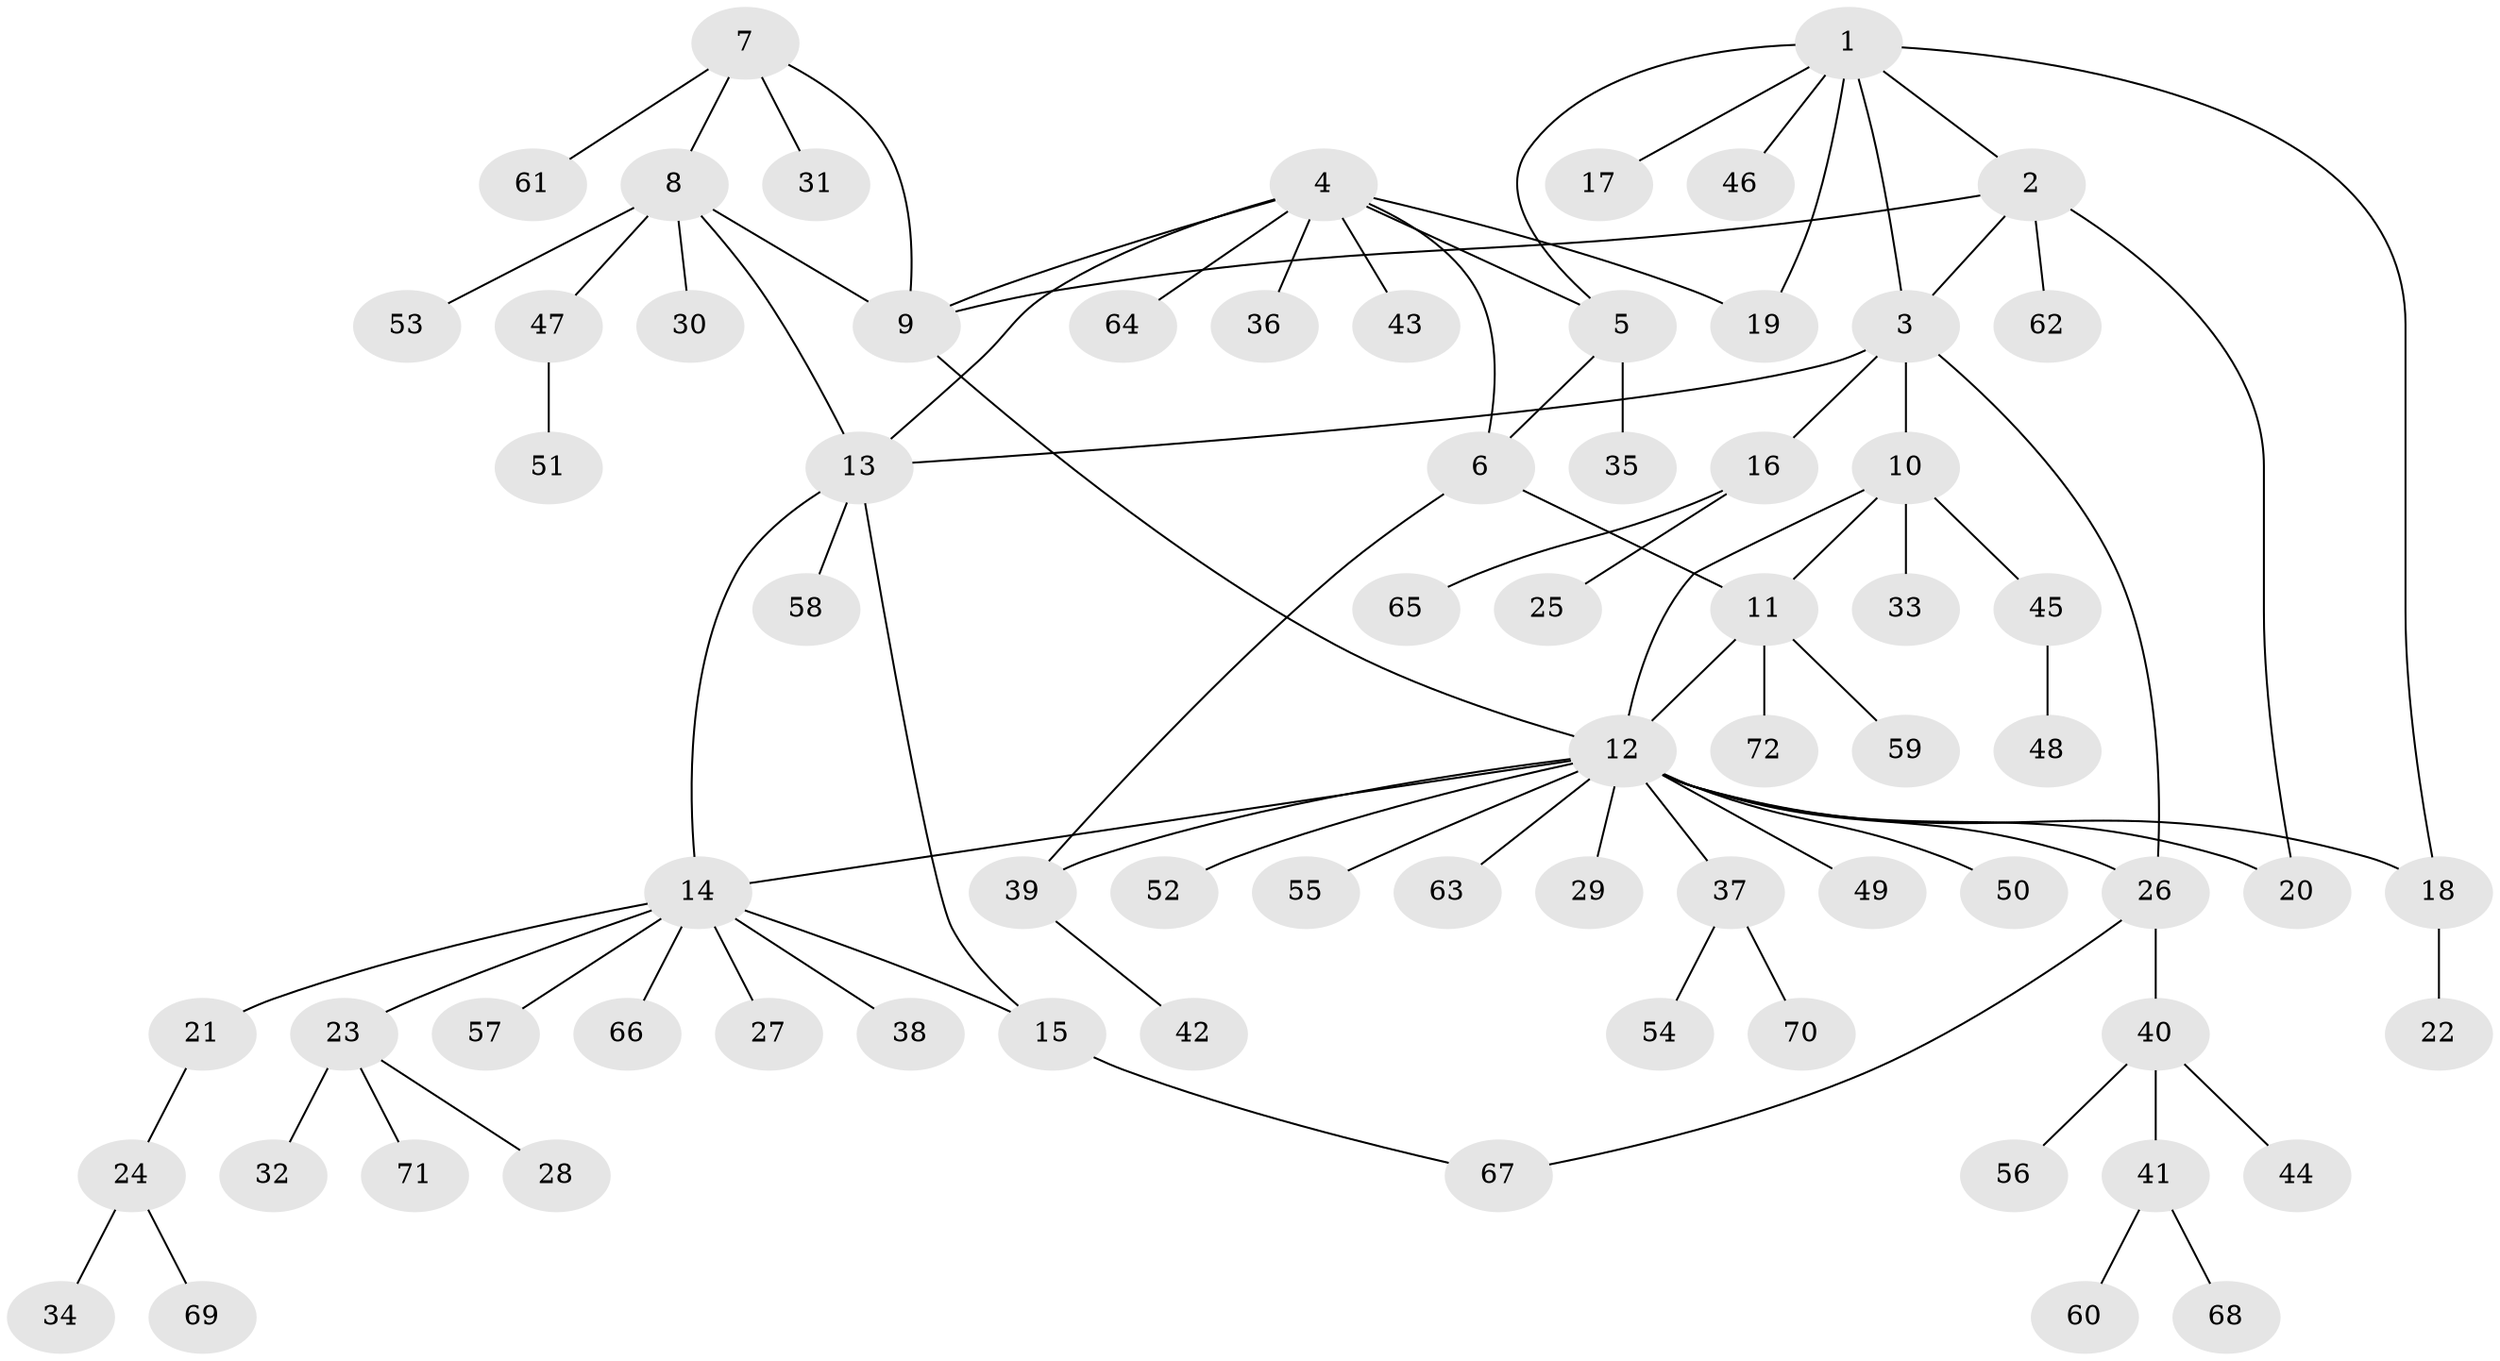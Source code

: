 // coarse degree distribution, {6: 0.04, 4: 0.06, 8: 0.02, 7: 0.02, 3: 0.08, 5: 0.04, 16: 0.02, 9: 0.02, 2: 0.14, 1: 0.56}
// Generated by graph-tools (version 1.1) at 2025/52/02/27/25 19:52:18]
// undirected, 72 vertices, 88 edges
graph export_dot {
graph [start="1"]
  node [color=gray90,style=filled];
  1;
  2;
  3;
  4;
  5;
  6;
  7;
  8;
  9;
  10;
  11;
  12;
  13;
  14;
  15;
  16;
  17;
  18;
  19;
  20;
  21;
  22;
  23;
  24;
  25;
  26;
  27;
  28;
  29;
  30;
  31;
  32;
  33;
  34;
  35;
  36;
  37;
  38;
  39;
  40;
  41;
  42;
  43;
  44;
  45;
  46;
  47;
  48;
  49;
  50;
  51;
  52;
  53;
  54;
  55;
  56;
  57;
  58;
  59;
  60;
  61;
  62;
  63;
  64;
  65;
  66;
  67;
  68;
  69;
  70;
  71;
  72;
  1 -- 2;
  1 -- 3;
  1 -- 5;
  1 -- 17;
  1 -- 18;
  1 -- 19;
  1 -- 46;
  2 -- 3;
  2 -- 9;
  2 -- 20;
  2 -- 62;
  3 -- 10;
  3 -- 13;
  3 -- 16;
  3 -- 26;
  4 -- 5;
  4 -- 6;
  4 -- 9;
  4 -- 13;
  4 -- 19;
  4 -- 36;
  4 -- 43;
  4 -- 64;
  5 -- 6;
  5 -- 35;
  6 -- 11;
  6 -- 39;
  7 -- 8;
  7 -- 9;
  7 -- 31;
  7 -- 61;
  8 -- 9;
  8 -- 13;
  8 -- 30;
  8 -- 47;
  8 -- 53;
  9 -- 12;
  10 -- 11;
  10 -- 12;
  10 -- 33;
  10 -- 45;
  11 -- 12;
  11 -- 59;
  11 -- 72;
  12 -- 14;
  12 -- 18;
  12 -- 20;
  12 -- 26;
  12 -- 29;
  12 -- 37;
  12 -- 39;
  12 -- 49;
  12 -- 50;
  12 -- 52;
  12 -- 55;
  12 -- 63;
  13 -- 14;
  13 -- 15;
  13 -- 58;
  14 -- 15;
  14 -- 21;
  14 -- 23;
  14 -- 27;
  14 -- 38;
  14 -- 57;
  14 -- 66;
  15 -- 67;
  16 -- 25;
  16 -- 65;
  18 -- 22;
  21 -- 24;
  23 -- 28;
  23 -- 32;
  23 -- 71;
  24 -- 34;
  24 -- 69;
  26 -- 40;
  26 -- 67;
  37 -- 54;
  37 -- 70;
  39 -- 42;
  40 -- 41;
  40 -- 44;
  40 -- 56;
  41 -- 60;
  41 -- 68;
  45 -- 48;
  47 -- 51;
}
